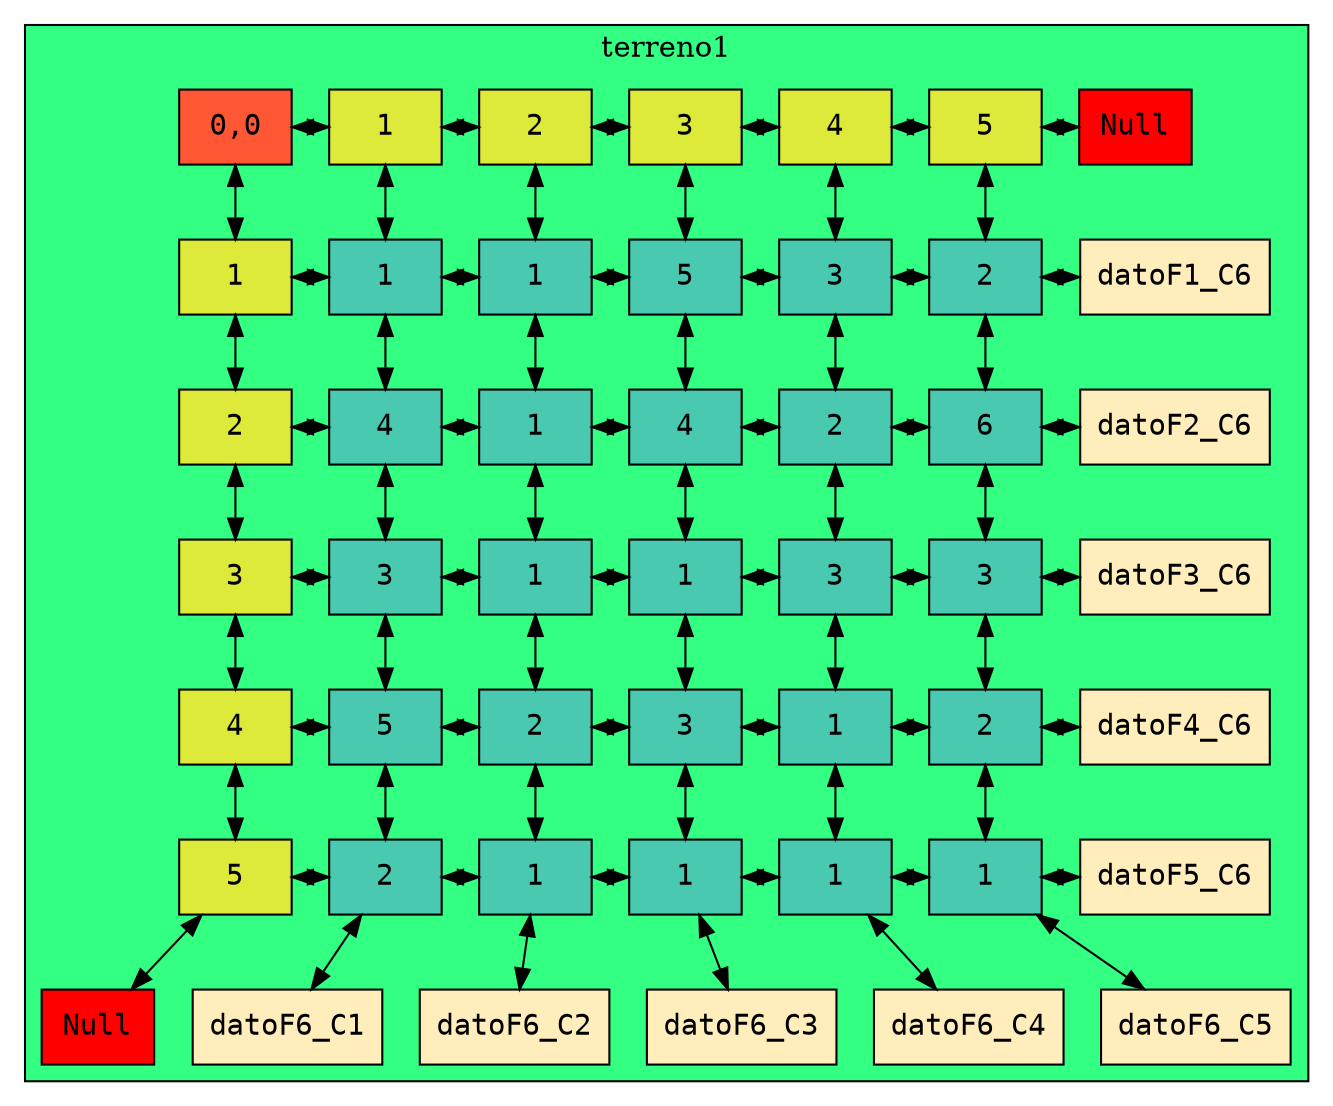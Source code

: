 digraph Matriz{
node[shape=box fontname=courier fillcolor="#FFEDBB" style=filled]
subgraph cluster{
root[label="0,0", fillcolor="#FF5733"]
label=terreno1
bgcolor = "#33FF82"
edge[dir="both"]
F1[label="1", group = 1, fillcolor = "#DDEA3A"]
F2[label="2", group = 1, fillcolor = "#DDEA3A"]
F3[label="3", group = 1, fillcolor = "#DDEA3A"]
F4[label="4", group = 1, fillcolor = "#DDEA3A"]
F5[label="5", group = 1, fillcolor = "#DDEA3A"]
F1->F2
F2->F3
F3->F4
F4->F5
F5->F6
F6[label="Null" fillcolor="red"]
C1[label="1", group = 2, fillcolor = "#DDEA3A"]
C2[label="2", group = 3, fillcolor = "#DDEA3A"]
C3[label="3", group = 4, fillcolor = "#DDEA3A"]
C4[label="4", group = 5, fillcolor = "#DDEA3A"]
C5[label="5", group = 6, fillcolor = "#DDEA3A"]
C1->C2
C2->C3
C3->C4
C4->C5
C5->C6
C6[label="Null" fillcolor="red"]
root -> F1
root -> C1
{rank=same; root, C1, C2, C3, C4, C5,C6
}
datoF1_C1[label="1", group = 2 , fillcolor = "#48C9B0"]
datoF1_C2[label="1", group = 3 , fillcolor = "#48C9B0"]
datoF1_C3[label="5", group = 4 , fillcolor = "#48C9B0"]
datoF1_C4[label="3", group = 5 , fillcolor = "#48C9B0"]
datoF1_C5[label="2", group = 6 , fillcolor = "#48C9B0"]
datoF2_C1[label="4", group = 2 , fillcolor = "#48C9B0"]
datoF2_C2[label="1", group = 3 , fillcolor = "#48C9B0"]
datoF2_C3[label="4", group = 4 , fillcolor = "#48C9B0"]
datoF2_C4[label="2", group = 5 , fillcolor = "#48C9B0"]
datoF2_C5[label="6", group = 6 , fillcolor = "#48C9B0"]
datoF3_C1[label="3", group = 2 , fillcolor = "#48C9B0"]
datoF3_C2[label="1", group = 3 , fillcolor = "#48C9B0"]
datoF3_C3[label="1", group = 4 , fillcolor = "#48C9B0"]
datoF3_C4[label="3", group = 5 , fillcolor = "#48C9B0"]
datoF3_C5[label="3", group = 6 , fillcolor = "#48C9B0"]
datoF4_C1[label="5", group = 2 , fillcolor = "#48C9B0"]
datoF4_C2[label="2", group = 3 , fillcolor = "#48C9B0"]
datoF4_C3[label="3", group = 4 , fillcolor = "#48C9B0"]
datoF4_C4[label="1", group = 5 , fillcolor = "#48C9B0"]
datoF4_C5[label="2", group = 6 , fillcolor = "#48C9B0"]
datoF5_C1[label="2", group = 2 , fillcolor = "#48C9B0"]
datoF5_C2[label="1", group = 3 , fillcolor = "#48C9B0"]
datoF5_C3[label="1", group = 4 , fillcolor = "#48C9B0"]
datoF5_C4[label="1", group = 5 , fillcolor = "#48C9B0"]
datoF5_C5[label="1", group = 6 , fillcolor = "#48C9B0"]

F1 -> datoF1_C1
datoF1_C1 -> datoF1_C2
datoF1_C2 -> datoF1_C3
datoF1_C3 -> datoF1_C4
datoF1_C4 -> datoF1_C5
datoF1_C5 -> datoF1_C6

F2 -> datoF2_C1
datoF2_C1 -> datoF2_C2
datoF2_C2 -> datoF2_C3
datoF2_C3 -> datoF2_C4
datoF2_C4 -> datoF2_C5
datoF2_C5 -> datoF2_C6

F3 -> datoF3_C1
datoF3_C1 -> datoF3_C2
datoF3_C2 -> datoF3_C3
datoF3_C3 -> datoF3_C4
datoF3_C4 -> datoF3_C5
datoF3_C5 -> datoF3_C6

F4 -> datoF4_C1
datoF4_C1 -> datoF4_C2
datoF4_C2 -> datoF4_C3
datoF4_C3 -> datoF4_C4
datoF4_C4 -> datoF4_C5
datoF4_C5 -> datoF4_C6

F5 -> datoF5_C1
datoF5_C1 -> datoF5_C2
datoF5_C2 -> datoF5_C3
datoF5_C3 -> datoF5_C4
datoF5_C4 -> datoF5_C5
datoF5_C5 -> datoF5_C6

{rank = same; F1, datoF1_C1, datoF1_C2, datoF1_C3, datoF1_C4, datoF1_C5, datoF1_C6}
{rank = same; F2, datoF2_C1, datoF2_C2, datoF2_C3, datoF2_C4, datoF2_C5, datoF2_C6}
{rank = same; F3, datoF3_C1, datoF3_C2, datoF3_C3, datoF3_C4, datoF3_C5, datoF3_C6}
{rank = same; F4, datoF4_C1, datoF4_C2, datoF4_C3, datoF4_C4, datoF4_C5, datoF4_C6}
{rank = same; F5, datoF5_C1, datoF5_C2, datoF5_C3, datoF5_C4, datoF5_C5, datoF5_C6}
C1 -> datoF1_C1
datoF1_C1 -> datoF2_C1
datoF2_C1 -> datoF3_C1
datoF3_C1 -> datoF4_C1
datoF4_C1 -> datoF5_C1
datoF5_C1 -> datoF6_C1

C2 -> datoF1_C2
datoF1_C2 -> datoF2_C2
datoF2_C2 -> datoF3_C2
datoF3_C2 -> datoF4_C2
datoF4_C2 -> datoF5_C2
datoF5_C2 -> datoF6_C2

C3 -> datoF1_C3
datoF1_C3 -> datoF2_C3
datoF2_C3 -> datoF3_C3
datoF3_C3 -> datoF4_C3
datoF4_C3 -> datoF5_C3
datoF5_C3 -> datoF6_C3

C4 -> datoF1_C4
datoF1_C4 -> datoF2_C4
datoF2_C4 -> datoF3_C4
datoF3_C4 -> datoF4_C4
datoF4_C4 -> datoF5_C4
datoF5_C4 -> datoF6_C4

C5 -> datoF1_C5
datoF1_C5 -> datoF2_C5
datoF2_C5 -> datoF3_C5
datoF3_C5 -> datoF4_C5
datoF4_C5 -> datoF5_C5
datoF5_C5 -> datoF6_C5
}
}